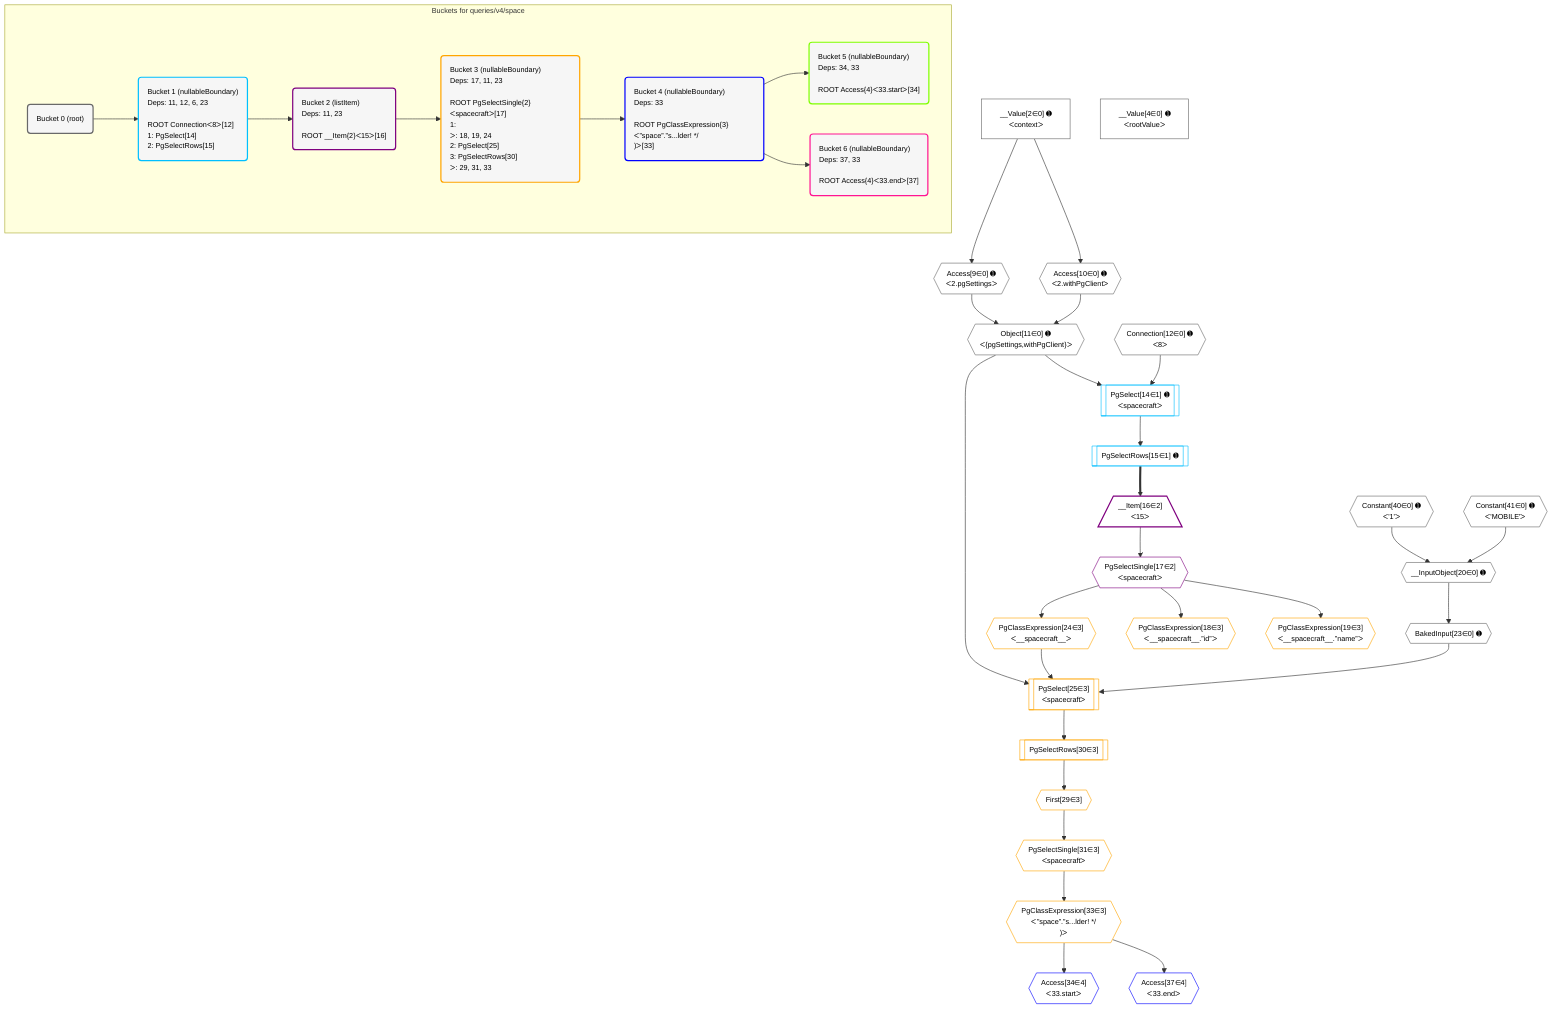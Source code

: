 %%{init: {'themeVariables': { 'fontSize': '12px'}}}%%
graph TD
    classDef path fill:#eee,stroke:#000,color:#000
    classDef plan fill:#fff,stroke-width:1px,color:#000
    classDef itemplan fill:#fff,stroke-width:2px,color:#000
    classDef unbatchedplan fill:#dff,stroke-width:1px,color:#000
    classDef sideeffectplan fill:#fcc,stroke-width:2px,color:#000
    classDef bucket fill:#f6f6f6,color:#000,stroke-width:2px,text-align:left


    %% plan dependencies
    Connection12{{"Connection[12∈0] ➊<br />ᐸ8ᐳ"}}:::plan
    Object11{{"Object[11∈0] ➊<br />ᐸ{pgSettings,withPgClient}ᐳ"}}:::plan
    Access9{{"Access[9∈0] ➊<br />ᐸ2.pgSettingsᐳ"}}:::plan
    Access10{{"Access[10∈0] ➊<br />ᐸ2.withPgClientᐳ"}}:::plan
    Access9 & Access10 --> Object11
    __InputObject20{{"__InputObject[20∈0] ➊"}}:::plan
    Constant40{{"Constant[40∈0] ➊<br />ᐸ'1'ᐳ"}}:::plan
    Constant41{{"Constant[41∈0] ➊<br />ᐸ'MOBILE'ᐳ"}}:::plan
    Constant40 & Constant41 --> __InputObject20
    __Value2["__Value[2∈0] ➊<br />ᐸcontextᐳ"]:::plan
    __Value2 --> Access9
    __Value2 --> Access10
    BakedInput23{{"BakedInput[23∈0] ➊"}}:::plan
    __InputObject20 --> BakedInput23
    __Value4["__Value[4∈0] ➊<br />ᐸrootValueᐳ"]:::plan
    PgSelect14[["PgSelect[14∈1] ➊<br />ᐸspacecraftᐳ"]]:::plan
    Object11 & Connection12 --> PgSelect14
    PgSelectRows15[["PgSelectRows[15∈1] ➊"]]:::plan
    PgSelect14 --> PgSelectRows15
    __Item16[/"__Item[16∈2]<br />ᐸ15ᐳ"\]:::itemplan
    PgSelectRows15 ==> __Item16
    PgSelectSingle17{{"PgSelectSingle[17∈2]<br />ᐸspacecraftᐳ"}}:::plan
    __Item16 --> PgSelectSingle17
    PgSelect25[["PgSelect[25∈3]<br />ᐸspacecraftᐳ"]]:::plan
    PgClassExpression24{{"PgClassExpression[24∈3]<br />ᐸ__spacecraft__ᐳ"}}:::plan
    Object11 & PgClassExpression24 & BakedInput23 --> PgSelect25
    PgClassExpression18{{"PgClassExpression[18∈3]<br />ᐸ__spacecraft__.”id”ᐳ"}}:::plan
    PgSelectSingle17 --> PgClassExpression18
    PgClassExpression19{{"PgClassExpression[19∈3]<br />ᐸ__spacecraft__.”name”ᐳ"}}:::plan
    PgSelectSingle17 --> PgClassExpression19
    PgSelectSingle17 --> PgClassExpression24
    First29{{"First[29∈3]"}}:::plan
    PgSelectRows30[["PgSelectRows[30∈3]"]]:::plan
    PgSelectRows30 --> First29
    PgSelect25 --> PgSelectRows30
    PgSelectSingle31{{"PgSelectSingle[31∈3]<br />ᐸspacecraftᐳ"}}:::plan
    First29 --> PgSelectSingle31
    PgClassExpression33{{"PgClassExpression[33∈3]<br />ᐸ”space”.”s...lder! */<br />)ᐳ"}}:::plan
    PgSelectSingle31 --> PgClassExpression33
    Access34{{"Access[34∈4]<br />ᐸ33.startᐳ"}}:::plan
    PgClassExpression33 --> Access34
    Access37{{"Access[37∈4]<br />ᐸ33.endᐳ"}}:::plan
    PgClassExpression33 --> Access37

    %% define steps

    subgraph "Buckets for queries/v4/space"
    Bucket0("Bucket 0 (root)"):::bucket
    classDef bucket0 stroke:#696969
    class Bucket0,__Value2,__Value4,Access9,Access10,Object11,Connection12,__InputObject20,BakedInput23,Constant40,Constant41 bucket0
    Bucket1("Bucket 1 (nullableBoundary)<br />Deps: 11, 12, 6, 23<br /><br />ROOT Connectionᐸ8ᐳ[12]<br />1: PgSelect[14]<br />2: PgSelectRows[15]"):::bucket
    classDef bucket1 stroke:#00bfff
    class Bucket1,PgSelect14,PgSelectRows15 bucket1
    Bucket2("Bucket 2 (listItem)<br />Deps: 11, 23<br /><br />ROOT __Item{2}ᐸ15ᐳ[16]"):::bucket
    classDef bucket2 stroke:#7f007f
    class Bucket2,__Item16,PgSelectSingle17 bucket2
    Bucket3("Bucket 3 (nullableBoundary)<br />Deps: 17, 11, 23<br /><br />ROOT PgSelectSingle{2}ᐸspacecraftᐳ[17]<br />1: <br />ᐳ: 18, 19, 24<br />2: PgSelect[25]<br />3: PgSelectRows[30]<br />ᐳ: 29, 31, 33"):::bucket
    classDef bucket3 stroke:#ffa500
    class Bucket3,PgClassExpression18,PgClassExpression19,PgClassExpression24,PgSelect25,First29,PgSelectRows30,PgSelectSingle31,PgClassExpression33 bucket3
    Bucket4("Bucket 4 (nullableBoundary)<br />Deps: 33<br /><br />ROOT PgClassExpression{3}ᐸ”space”.”s...lder! */<br />)ᐳ[33]"):::bucket
    classDef bucket4 stroke:#0000ff
    class Bucket4,Access34,Access37 bucket4
    Bucket5("Bucket 5 (nullableBoundary)<br />Deps: 34, 33<br /><br />ROOT Access{4}ᐸ33.startᐳ[34]"):::bucket
    classDef bucket5 stroke:#7fff00
    class Bucket5 bucket5
    Bucket6("Bucket 6 (nullableBoundary)<br />Deps: 37, 33<br /><br />ROOT Access{4}ᐸ33.endᐳ[37]"):::bucket
    classDef bucket6 stroke:#ff1493
    class Bucket6 bucket6
    Bucket0 --> Bucket1
    Bucket1 --> Bucket2
    Bucket2 --> Bucket3
    Bucket3 --> Bucket4
    Bucket4 --> Bucket5 & Bucket6
    end